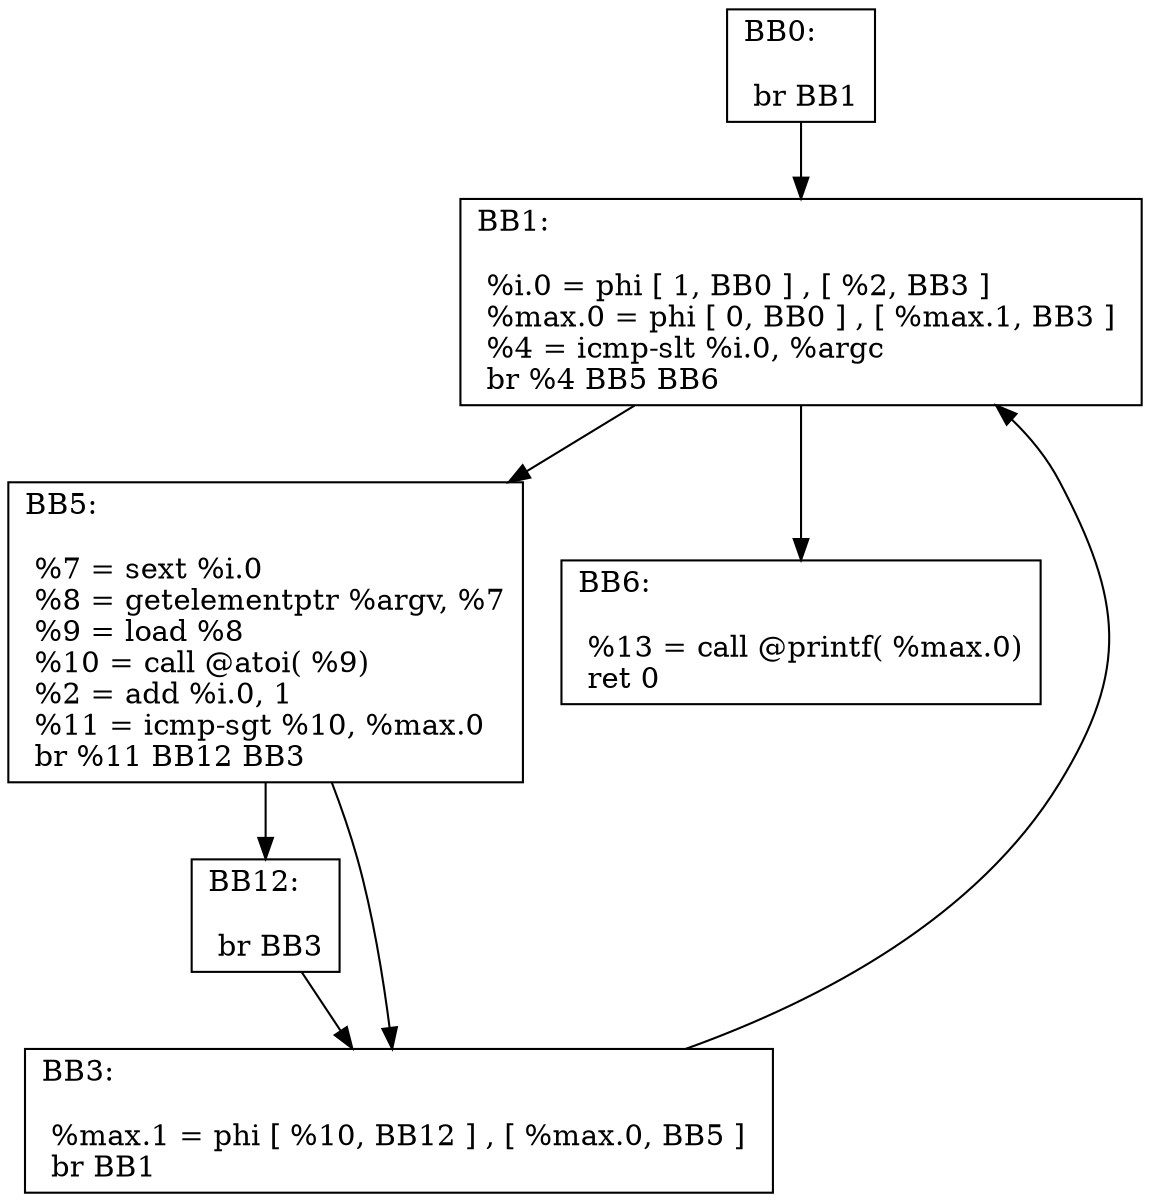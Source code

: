 digraph "CFG for 'main' function" {
BB0 [shape=record,
    label="{BB0:\l\l
             br BB1\l
             }"];
BB0 -> BB1
BB1 [shape=record,
    label="{BB1:\l\l
             %i.0 = phi [ 1, BB0 ] , [ %2, BB3 ] \l
             %max.0 = phi [ 0, BB0 ] , [ %max.1, BB3 ] \l
             %4 = icmp-slt %i.0, %argc\l
             br %4 BB5 BB6\l
             }"];
BB1 -> BB5
BB1 -> BB6
BB5 [shape=record,
    label="{BB5:\l\l
             %7 = sext %i.0\l
             %8 = getelementptr %argv, %7\l
             %9 = load %8\l
             %10 = call @atoi( %9)\l
             %2 = add %i.0, 1\l
             %11 = icmp-sgt %10, %max.0\l
             br %11 BB12 BB3\l
             }"];
BB5 -> BB12
BB5 -> BB3
BB12 [shape=record,
    label="{BB12:\l\l
             br BB3\l
             }"];
BB12 -> BB3
BB3 [shape=record,
    label="{BB3:\l\l
             %max.1 = phi [ %10, BB12 ] , [ %max.0, BB5 ] \l
             br BB1\l
             }"];
BB3 -> BB1
BB6 [shape=record,
    label="{BB6:\l\l
             %13 = call @printf( %max.0)\l
             ret 0\l
             }"];
}